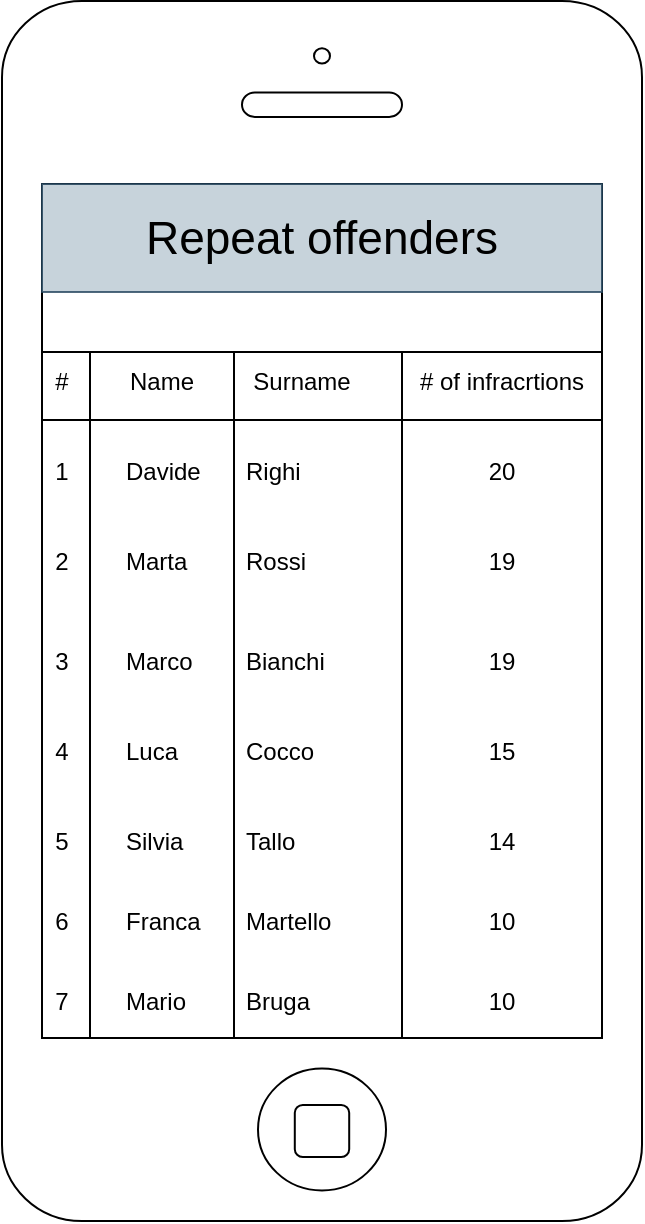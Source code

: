 <mxfile version="12.1.3" type="device" pages="1"><diagram id="9A_WMLsam9mDan9zznJi" name="Page-1"><mxGraphModel dx="1296" dy="659" grid="1" gridSize="10" guides="1" tooltips="1" connect="1" arrows="1" fold="1" page="1" pageScale="1" pageWidth="1169" pageHeight="827" math="0" shadow="0"><root><mxCell id="0"/><mxCell id="1" parent="0"/><mxCell id="2D2owbfq9zRsvwBRL95P-1" value="" style="html=1;verticalLabelPosition=bottom;labelBackgroundColor=#ffffff;verticalAlign=top;shadow=0;dashed=0;strokeWidth=1;shape=mxgraph.ios7.misc.iphone;gradientColor=none;fillColor=#FFFFFF;" parent="1" vertex="1"><mxGeometry x="330" y="24.5" width="320" height="610" as="geometry"/></mxCell><mxCell id="2D2owbfq9zRsvwBRL95P-33" value="Repeat offenders" style="text;html=1;align=center;verticalAlign=middle;whiteSpace=wrap;rounded=0;fontSize=23;opacity=80;fillColor=#bac8d3;strokeColor=#23445d;" parent="1" vertex="1"><mxGeometry x="350" y="116" width="280" height="54" as="geometry"/></mxCell><mxCell id="WzLcvZQSOS7QtR3MFXcV-102" value="#" style="text;html=1;strokeColor=none;fillColor=none;align=center;verticalAlign=middle;whiteSpace=wrap;rounded=0;glass=0;comic=0;labelBackgroundColor=#ffffff;" vertex="1" parent="1"><mxGeometry x="350" y="200" width="20" height="30" as="geometry"/></mxCell><mxCell id="WzLcvZQSOS7QtR3MFXcV-103" value="Name" style="text;html=1;strokeColor=none;fillColor=none;align=center;verticalAlign=middle;whiteSpace=wrap;rounded=0;glass=0;comic=0;labelBackgroundColor=#ffffff;" vertex="1" parent="1"><mxGeometry x="390" y="200" width="40" height="30" as="geometry"/></mxCell><mxCell id="WzLcvZQSOS7QtR3MFXcV-104" value="Surname" style="text;html=1;strokeColor=none;fillColor=none;align=center;verticalAlign=middle;whiteSpace=wrap;rounded=0;glass=0;comic=0;labelBackgroundColor=#ffffff;" vertex="1" parent="1"><mxGeometry x="450" y="200" width="60" height="30" as="geometry"/></mxCell><mxCell id="WzLcvZQSOS7QtR3MFXcV-105" value="# of infracrtions" style="text;html=1;strokeColor=none;fillColor=none;align=center;verticalAlign=middle;whiteSpace=wrap;rounded=0;glass=0;comic=0;labelBackgroundColor=#ffffff;" vertex="1" parent="1"><mxGeometry x="530" y="200" width="100" height="30" as="geometry"/></mxCell><mxCell id="WzLcvZQSOS7QtR3MFXcV-106" value="1" style="text;html=1;strokeColor=none;fillColor=none;align=center;verticalAlign=middle;whiteSpace=wrap;rounded=0;glass=0;comic=0;labelBackgroundColor=#ffffff;" vertex="1" parent="1"><mxGeometry x="350" y="245" width="20" height="30" as="geometry"/></mxCell><mxCell id="WzLcvZQSOS7QtR3MFXcV-107" value="4" style="text;html=1;strokeColor=none;fillColor=none;align=center;verticalAlign=middle;whiteSpace=wrap;rounded=0;glass=0;comic=0;labelBackgroundColor=#ffffff;" vertex="1" parent="1"><mxGeometry x="350" y="385" width="20" height="30" as="geometry"/></mxCell><mxCell id="WzLcvZQSOS7QtR3MFXcV-108" value="2" style="text;html=1;strokeColor=none;fillColor=none;align=center;verticalAlign=middle;whiteSpace=wrap;rounded=0;glass=0;comic=0;labelBackgroundColor=#ffffff;" vertex="1" parent="1"><mxGeometry x="350" y="290" width="20" height="30" as="geometry"/></mxCell><mxCell id="WzLcvZQSOS7QtR3MFXcV-109" value="3" style="text;html=1;strokeColor=none;fillColor=none;align=center;verticalAlign=middle;whiteSpace=wrap;rounded=0;glass=0;comic=0;labelBackgroundColor=#ffffff;" vertex="1" parent="1"><mxGeometry x="350" y="340" width="20" height="30" as="geometry"/></mxCell><mxCell id="WzLcvZQSOS7QtR3MFXcV-110" value="5" style="text;html=1;strokeColor=none;fillColor=none;align=center;verticalAlign=middle;whiteSpace=wrap;rounded=0;glass=0;comic=0;labelBackgroundColor=#ffffff;" vertex="1" parent="1"><mxGeometry x="350" y="430" width="20" height="30" as="geometry"/></mxCell><mxCell id="WzLcvZQSOS7QtR3MFXcV-111" value="6" style="text;html=1;strokeColor=none;fillColor=none;align=center;verticalAlign=middle;whiteSpace=wrap;rounded=0;glass=0;comic=0;labelBackgroundColor=#ffffff;" vertex="1" parent="1"><mxGeometry x="350" y="470" width="20" height="30" as="geometry"/></mxCell><mxCell id="WzLcvZQSOS7QtR3MFXcV-112" value="7" style="text;html=1;strokeColor=none;fillColor=none;align=center;verticalAlign=middle;whiteSpace=wrap;rounded=0;glass=0;comic=0;labelBackgroundColor=#ffffff;" vertex="1" parent="1"><mxGeometry x="350" y="510" width="20" height="30" as="geometry"/></mxCell><mxCell id="WzLcvZQSOS7QtR3MFXcV-116" value="Marta" style="text;html=1;strokeColor=none;fillColor=none;align=left;verticalAlign=middle;whiteSpace=wrap;rounded=0;glass=0;comic=0;labelBackgroundColor=#ffffff;" vertex="1" parent="1"><mxGeometry x="390" y="290" width="40" height="30" as="geometry"/></mxCell><mxCell id="WzLcvZQSOS7QtR3MFXcV-118" value="Davide" style="text;html=1;strokeColor=none;fillColor=none;align=left;verticalAlign=middle;whiteSpace=wrap;rounded=0;glass=0;comic=0;labelBackgroundColor=#ffffff;" vertex="1" parent="1"><mxGeometry x="390" y="245" width="40" height="30" as="geometry"/></mxCell><mxCell id="WzLcvZQSOS7QtR3MFXcV-119" value="Marco" style="text;html=1;strokeColor=none;fillColor=none;align=left;verticalAlign=middle;whiteSpace=wrap;rounded=0;glass=0;comic=0;labelBackgroundColor=#ffffff;" vertex="1" parent="1"><mxGeometry x="390" y="340" width="40" height="30" as="geometry"/></mxCell><mxCell id="WzLcvZQSOS7QtR3MFXcV-120" value="Luca" style="text;html=1;strokeColor=none;fillColor=none;align=left;verticalAlign=middle;whiteSpace=wrap;rounded=0;glass=0;comic=0;labelBackgroundColor=#ffffff;" vertex="1" parent="1"><mxGeometry x="390" y="385" width="40" height="30" as="geometry"/></mxCell><mxCell id="WzLcvZQSOS7QtR3MFXcV-121" value="Silvia" style="text;html=1;strokeColor=none;fillColor=none;align=left;verticalAlign=middle;whiteSpace=wrap;rounded=0;glass=0;comic=0;labelBackgroundColor=#ffffff;" vertex="1" parent="1"><mxGeometry x="390" y="430" width="40" height="30" as="geometry"/></mxCell><mxCell id="WzLcvZQSOS7QtR3MFXcV-122" value="Franca" style="text;html=1;strokeColor=none;fillColor=none;align=left;verticalAlign=middle;whiteSpace=wrap;rounded=0;glass=0;comic=0;labelBackgroundColor=#ffffff;" vertex="1" parent="1"><mxGeometry x="390" y="470" width="40" height="30" as="geometry"/></mxCell><mxCell id="WzLcvZQSOS7QtR3MFXcV-123" value="Mario" style="text;html=1;strokeColor=none;fillColor=none;align=left;verticalAlign=middle;whiteSpace=wrap;rounded=0;glass=0;comic=0;labelBackgroundColor=#ffffff;" vertex="1" parent="1"><mxGeometry x="390" y="510" width="40" height="30" as="geometry"/></mxCell><mxCell id="WzLcvZQSOS7QtR3MFXcV-124" value="Righi" style="text;html=1;strokeColor=none;fillColor=none;align=left;verticalAlign=middle;whiteSpace=wrap;rounded=0;glass=0;comic=0;labelBackgroundColor=#ffffff;" vertex="1" parent="1"><mxGeometry x="450" y="245" width="60" height="30" as="geometry"/></mxCell><mxCell id="WzLcvZQSOS7QtR3MFXcV-125" value="Rossi" style="text;html=1;strokeColor=none;fillColor=none;align=left;verticalAlign=middle;whiteSpace=wrap;rounded=0;glass=0;comic=0;labelBackgroundColor=#ffffff;" vertex="1" parent="1"><mxGeometry x="450" y="290" width="60" height="30" as="geometry"/></mxCell><mxCell id="WzLcvZQSOS7QtR3MFXcV-126" value="Bianchi" style="text;html=1;strokeColor=none;fillColor=none;align=left;verticalAlign=middle;whiteSpace=wrap;rounded=0;glass=0;comic=0;labelBackgroundColor=#ffffff;" vertex="1" parent="1"><mxGeometry x="450" y="340" width="60" height="30" as="geometry"/></mxCell><mxCell id="WzLcvZQSOS7QtR3MFXcV-127" value="Cocco" style="text;html=1;strokeColor=none;fillColor=none;align=left;verticalAlign=middle;whiteSpace=wrap;rounded=0;glass=0;comic=0;labelBackgroundColor=#ffffff;" vertex="1" parent="1"><mxGeometry x="450" y="385" width="60" height="30" as="geometry"/></mxCell><mxCell id="WzLcvZQSOS7QtR3MFXcV-128" value="Tallo" style="text;html=1;strokeColor=none;fillColor=none;align=left;verticalAlign=middle;whiteSpace=wrap;rounded=0;glass=0;comic=0;labelBackgroundColor=#ffffff;" vertex="1" parent="1"><mxGeometry x="450" y="430" width="60" height="30" as="geometry"/></mxCell><mxCell id="WzLcvZQSOS7QtR3MFXcV-129" value="Martello" style="text;html=1;strokeColor=none;fillColor=none;align=left;verticalAlign=middle;whiteSpace=wrap;rounded=0;glass=0;comic=0;labelBackgroundColor=#ffffff;" vertex="1" parent="1"><mxGeometry x="450" y="470" width="60" height="30" as="geometry"/></mxCell><mxCell id="WzLcvZQSOS7QtR3MFXcV-130" value="Bruga" style="text;html=1;strokeColor=none;fillColor=none;align=left;verticalAlign=middle;whiteSpace=wrap;rounded=0;glass=0;comic=0;labelBackgroundColor=#ffffff;" vertex="1" parent="1"><mxGeometry x="450" y="510" width="60" height="30" as="geometry"/></mxCell><mxCell id="WzLcvZQSOS7QtR3MFXcV-131" value="20" style="text;html=1;strokeColor=none;fillColor=none;align=center;verticalAlign=middle;whiteSpace=wrap;rounded=0;glass=0;comic=0;labelBackgroundColor=#ffffff;" vertex="1" parent="1"><mxGeometry x="570" y="245" width="20" height="30" as="geometry"/></mxCell><mxCell id="WzLcvZQSOS7QtR3MFXcV-133" value="19" style="text;html=1;strokeColor=none;fillColor=none;align=center;verticalAlign=middle;whiteSpace=wrap;rounded=0;glass=0;comic=0;labelBackgroundColor=#ffffff;" vertex="1" parent="1"><mxGeometry x="570" y="290" width="20" height="30" as="geometry"/></mxCell><mxCell id="WzLcvZQSOS7QtR3MFXcV-134" value="19" style="text;html=1;strokeColor=none;fillColor=none;align=center;verticalAlign=middle;whiteSpace=wrap;rounded=0;glass=0;comic=0;labelBackgroundColor=#ffffff;" vertex="1" parent="1"><mxGeometry x="570" y="340" width="20" height="30" as="geometry"/></mxCell><mxCell id="WzLcvZQSOS7QtR3MFXcV-135" value="15" style="text;html=1;strokeColor=none;fillColor=none;align=center;verticalAlign=middle;whiteSpace=wrap;rounded=0;glass=0;comic=0;labelBackgroundColor=#ffffff;" vertex="1" parent="1"><mxGeometry x="570" y="385" width="20" height="30" as="geometry"/></mxCell><mxCell id="WzLcvZQSOS7QtR3MFXcV-136" value="14" style="text;html=1;strokeColor=none;fillColor=none;align=center;verticalAlign=middle;whiteSpace=wrap;rounded=0;glass=0;comic=0;labelBackgroundColor=#ffffff;" vertex="1" parent="1"><mxGeometry x="570" y="430" width="20" height="30" as="geometry"/></mxCell><mxCell id="WzLcvZQSOS7QtR3MFXcV-137" value="10" style="text;html=1;strokeColor=none;fillColor=none;align=center;verticalAlign=middle;whiteSpace=wrap;rounded=0;glass=0;comic=0;labelBackgroundColor=#ffffff;" vertex="1" parent="1"><mxGeometry x="570" y="470" width="20" height="30" as="geometry"/></mxCell><mxCell id="WzLcvZQSOS7QtR3MFXcV-138" value="10" style="text;html=1;strokeColor=none;fillColor=none;align=center;verticalAlign=middle;whiteSpace=wrap;rounded=0;glass=0;comic=0;labelBackgroundColor=#ffffff;" vertex="1" parent="1"><mxGeometry x="570" y="510" width="20" height="30" as="geometry"/></mxCell><mxCell id="WzLcvZQSOS7QtR3MFXcV-140" value="" style="line;strokeWidth=1;fillColor=none;align=left;verticalAlign=middle;spacingTop=-1;spacingLeft=3;spacingRight=3;rotatable=0;labelPosition=right;points=[];portConstraint=eastwest;fontSize=12;rounded=0;glass=0;comic=0;labelBackgroundColor=#ffffff;html=0;" vertex="1" parent="1"><mxGeometry x="350" y="230" width="280" height="8" as="geometry"/></mxCell><mxCell id="WzLcvZQSOS7QtR3MFXcV-141" value="" style="line;strokeWidth=1;fillColor=none;align=left;verticalAlign=middle;spacingTop=-1;spacingLeft=3;spacingRight=3;rotatable=0;labelPosition=right;points=[];portConstraint=eastwest;fontSize=12;rounded=0;glass=0;comic=0;labelBackgroundColor=#ffffff;html=0;direction=south;" vertex="1" parent="1"><mxGeometry x="370" y="200" width="8" height="343" as="geometry"/></mxCell><mxCell id="WzLcvZQSOS7QtR3MFXcV-143" value="" style="line;strokeWidth=1;fillColor=none;align=left;verticalAlign=middle;spacingTop=-1;spacingLeft=3;spacingRight=3;rotatable=0;labelPosition=right;points=[];portConstraint=eastwest;fontSize=12;rounded=0;glass=0;comic=0;labelBackgroundColor=#ffffff;html=0;" vertex="1" parent="1"><mxGeometry x="350" y="196" width="280" height="8" as="geometry"/></mxCell><mxCell id="WzLcvZQSOS7QtR3MFXcV-144" value="" style="line;strokeWidth=1;fillColor=none;align=left;verticalAlign=middle;spacingTop=-1;spacingLeft=3;spacingRight=3;rotatable=0;labelPosition=right;points=[];portConstraint=eastwest;fontSize=12;rounded=0;glass=0;comic=0;labelBackgroundColor=#ffffff;html=0;direction=south;" vertex="1" parent="1"><mxGeometry x="442" y="200" width="8" height="343" as="geometry"/></mxCell><mxCell id="WzLcvZQSOS7QtR3MFXcV-145" value="" style="line;strokeWidth=1;fillColor=none;align=left;verticalAlign=middle;spacingTop=-1;spacingLeft=3;spacingRight=3;rotatable=0;labelPosition=right;points=[];portConstraint=eastwest;fontSize=12;rounded=0;glass=0;comic=0;labelBackgroundColor=#ffffff;html=0;direction=south;" vertex="1" parent="1"><mxGeometry x="526" y="200" width="8" height="343" as="geometry"/></mxCell></root></mxGraphModel></diagram></mxfile>